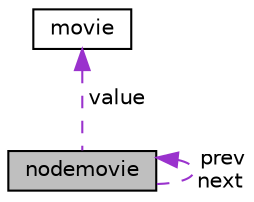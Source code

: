 digraph "nodemovie"
{
  edge [fontname="Helvetica",fontsize="10",labelfontname="Helvetica",labelfontsize="10"];
  node [fontname="Helvetica",fontsize="10",shape=record];
  Node1 [label="nodemovie",height=0.2,width=0.4,color="black", fillcolor="grey75", style="filled", fontcolor="black"];
  Node1 -> Node1 [dir="back",color="darkorchid3",fontsize="10",style="dashed",label=" prev\nnext" ];
  Node2 -> Node1 [dir="back",color="darkorchid3",fontsize="10",style="dashed",label=" value" ];
  Node2 [label="movie",height=0.2,width=0.4,color="black", fillcolor="white", style="filled",URL="$classmovie.html"];
}
